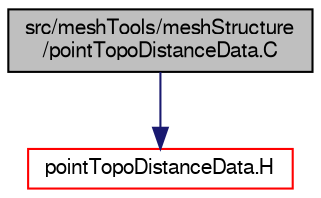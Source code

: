 digraph "src/meshTools/meshStructure/pointTopoDistanceData.C"
{
  bgcolor="transparent";
  edge [fontname="FreeSans",fontsize="10",labelfontname="FreeSans",labelfontsize="10"];
  node [fontname="FreeSans",fontsize="10",shape=record];
  Node0 [label="src/meshTools/meshStructure\l/pointTopoDistanceData.C",height=0.2,width=0.4,color="black", fillcolor="grey75", style="filled", fontcolor="black"];
  Node0 -> Node1 [color="midnightblue",fontsize="10",style="solid",fontname="FreeSans"];
  Node1 [label="pointTopoDistanceData.H",height=0.2,width=0.4,color="red",URL="$a07652.html"];
}
